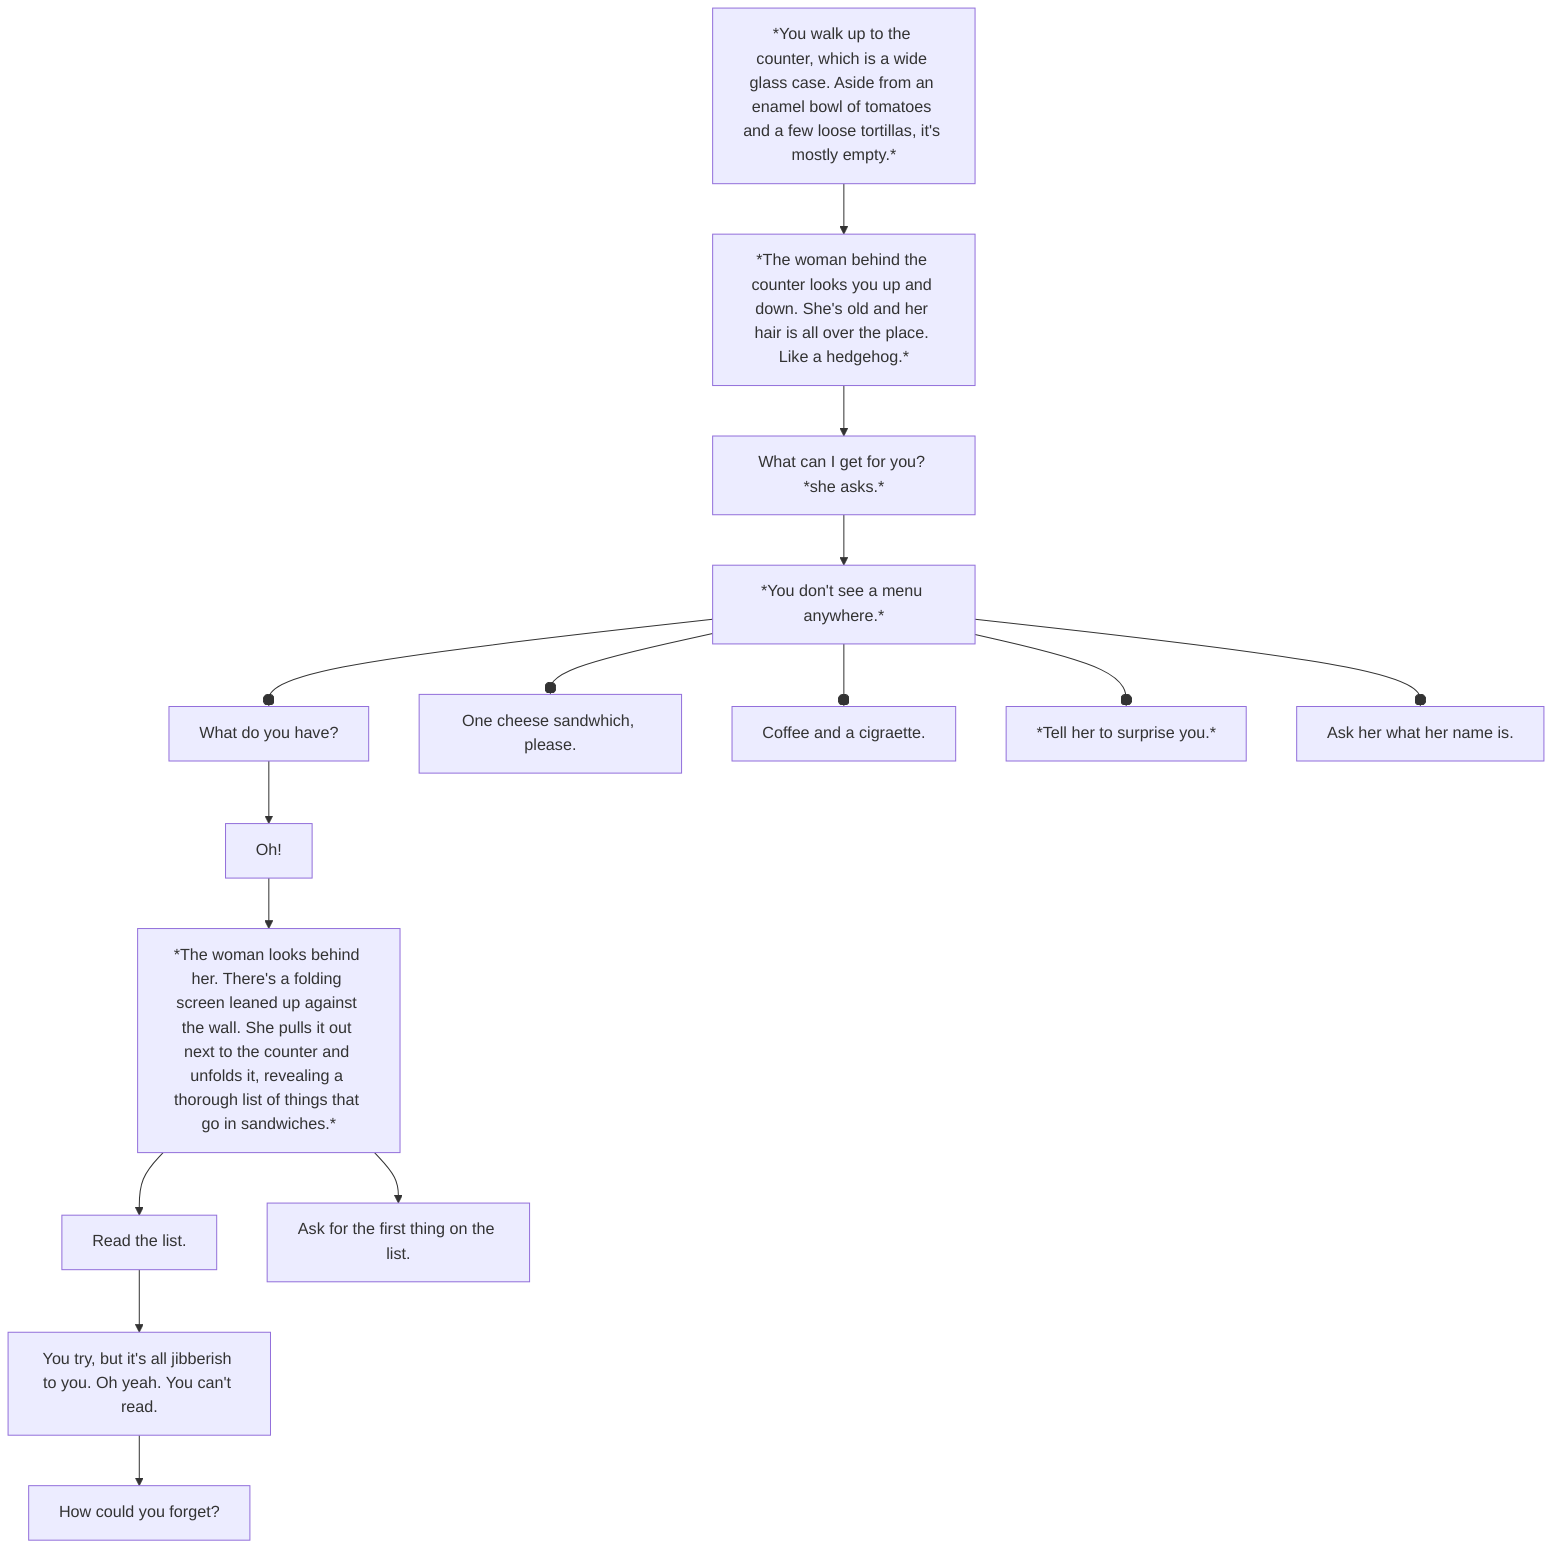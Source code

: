 flowchart TD

    i[*You walk up to the counter, which is a wide glass case. Aside from an enamel bowl of tomatoes and a few loose tortillas, it's mostly empty.*]
    --> ii[*The woman behind the counter looks you up and down. She's old and her hair is all over the place. Like a hedgehog.*]
    --> iii[What can I get for you? *she asks.*]
    --> iv[*You don't see a menu anywhere.*]

    iv --o c1[What do you have?]
    --> c1-i[Oh!] --> c1-ii[*The woman looks behind her. There's a folding screen leaned up against the wall. She pulls it out next to the counter and unfolds it, revealing a thorough list of things that go in sandwiches.*] --> c1-c1[Read the list.] & c1-c2[Ask for the first thing on the list.]

    c1-c1 --> c1-c1-i[You try, but it's all jibberish to you. Oh yeah. You can't read.] --> c1-c1-ii[How could you forget?]

    iv --o c2[One cheese sandwhich, please.]
    
    iv --o c3[Coffee and a cigraette.]
    
    iv --o c4[*Tell her to surprise you.*]
    
    iv --o c5[Ask her what her name is.]